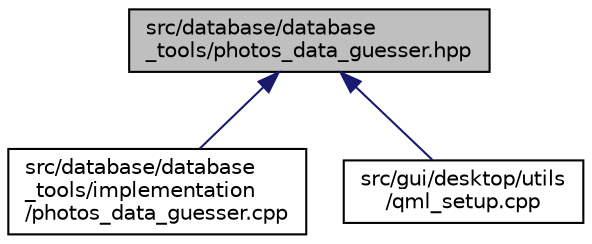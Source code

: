 digraph "src/database/database_tools/photos_data_guesser.hpp"
{
 // LATEX_PDF_SIZE
  edge [fontname="Helvetica",fontsize="10",labelfontname="Helvetica",labelfontsize="10"];
  node [fontname="Helvetica",fontsize="10",shape=record];
  Node1 [label="src/database/database\l_tools/photos_data_guesser.hpp",height=0.2,width=0.4,color="black", fillcolor="grey75", style="filled", fontcolor="black",tooltip=" "];
  Node1 -> Node2 [dir="back",color="midnightblue",fontsize="10",style="solid",fontname="Helvetica"];
  Node2 [label="src/database/database\l_tools/implementation\l/photos_data_guesser.cpp",height=0.2,width=0.4,color="black", fillcolor="white", style="filled",URL="$photos__data__guesser_8cpp.html",tooltip=" "];
  Node1 -> Node3 [dir="back",color="midnightblue",fontsize="10",style="solid",fontname="Helvetica"];
  Node3 [label="src/gui/desktop/utils\l/qml_setup.cpp",height=0.2,width=0.4,color="black", fillcolor="white", style="filled",URL="$qml__setup_8cpp.html",tooltip=" "];
}

